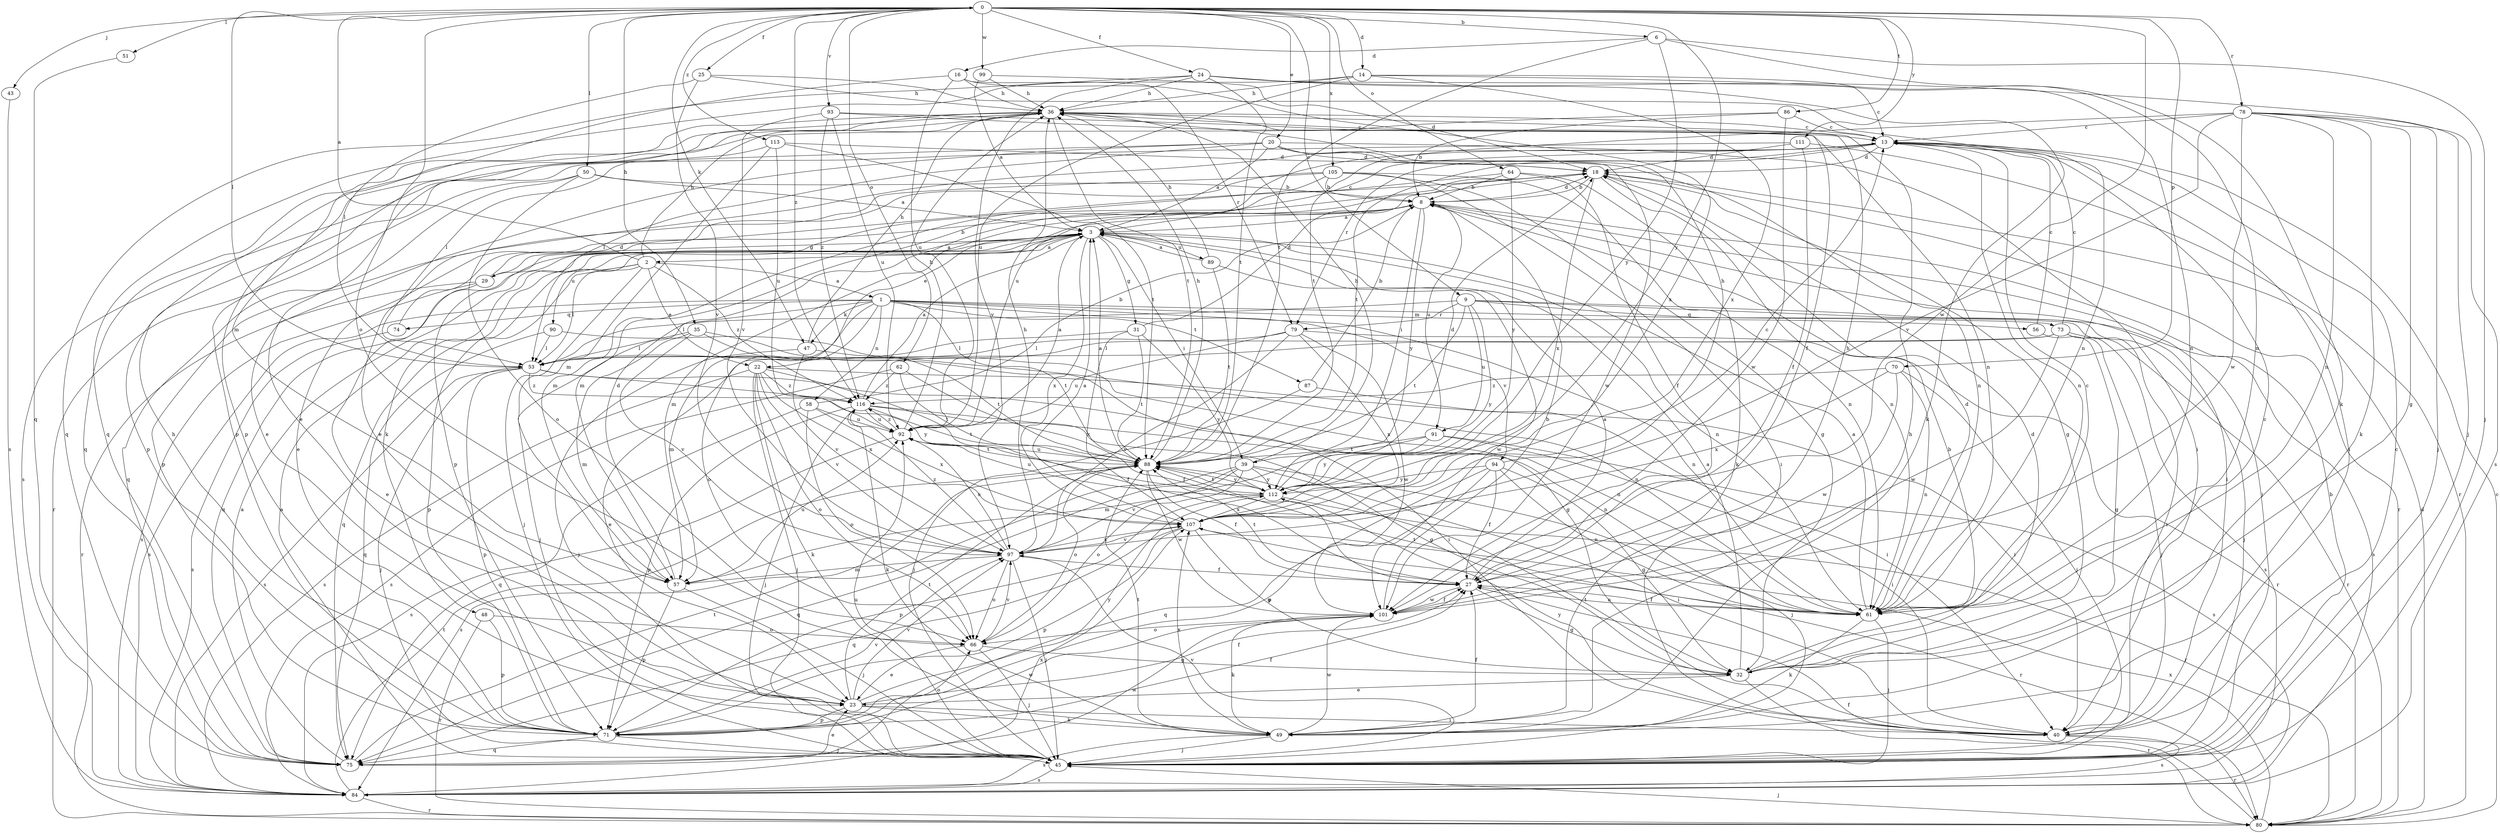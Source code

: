 strict digraph  {
0;
1;
2;
3;
6;
8;
9;
13;
14;
16;
18;
20;
22;
23;
24;
25;
27;
29;
31;
32;
35;
36;
39;
40;
43;
45;
47;
48;
49;
50;
51;
53;
56;
57;
58;
61;
62;
64;
66;
70;
71;
73;
74;
75;
78;
79;
80;
84;
86;
87;
88;
89;
90;
91;
92;
93;
94;
97;
99;
101;
105;
107;
111;
112;
113;
116;
0 -> 6  [label=b];
0 -> 9  [label=c];
0 -> 14  [label=d];
0 -> 20  [label=e];
0 -> 24  [label=f];
0 -> 25  [label=f];
0 -> 35  [label=h];
0 -> 43  [label=j];
0 -> 47  [label=k];
0 -> 50  [label=l];
0 -> 51  [label=l];
0 -> 53  [label=l];
0 -> 62  [label=o];
0 -> 64  [label=o];
0 -> 66  [label=o];
0 -> 70  [label=p];
0 -> 78  [label=r];
0 -> 86  [label=t];
0 -> 93  [label=v];
0 -> 99  [label=w];
0 -> 101  [label=w];
0 -> 105  [label=x];
0 -> 111  [label=y];
0 -> 112  [label=y];
0 -> 113  [label=z];
0 -> 116  [label=z];
1 -> 45  [label=j];
1 -> 47  [label=k];
1 -> 56  [label=m];
1 -> 57  [label=m];
1 -> 58  [label=n];
1 -> 61  [label=n];
1 -> 66  [label=o];
1 -> 73  [label=q];
1 -> 74  [label=q];
1 -> 84  [label=s];
1 -> 87  [label=t];
1 -> 88  [label=t];
1 -> 94  [label=v];
2 -> 0  [label=a];
2 -> 1  [label=a];
2 -> 22  [label=e];
2 -> 36  [label=h];
2 -> 45  [label=j];
2 -> 53  [label=l];
2 -> 71  [label=p];
2 -> 75  [label=q];
2 -> 116  [label=z];
3 -> 2  [label=a];
3 -> 13  [label=c];
3 -> 29  [label=g];
3 -> 31  [label=g];
3 -> 39  [label=i];
3 -> 48  [label=k];
3 -> 61  [label=n];
3 -> 75  [label=q];
3 -> 89  [label=u];
3 -> 90  [label=u];
3 -> 107  [label=x];
6 -> 16  [label=d];
6 -> 45  [label=j];
6 -> 49  [label=k];
6 -> 88  [label=t];
6 -> 112  [label=y];
8 -> 3  [label=a];
8 -> 18  [label=d];
8 -> 22  [label=e];
8 -> 39  [label=i];
8 -> 40  [label=i];
8 -> 45  [label=j];
8 -> 57  [label=m];
8 -> 91  [label=u];
8 -> 112  [label=y];
9 -> 40  [label=i];
9 -> 45  [label=j];
9 -> 53  [label=l];
9 -> 79  [label=r];
9 -> 84  [label=s];
9 -> 88  [label=t];
9 -> 91  [label=u];
9 -> 112  [label=y];
13 -> 18  [label=d];
13 -> 23  [label=e];
13 -> 40  [label=i];
13 -> 61  [label=n];
13 -> 79  [label=r];
13 -> 88  [label=t];
13 -> 92  [label=u];
14 -> 13  [label=c];
14 -> 36  [label=h];
14 -> 61  [label=n];
14 -> 75  [label=q];
14 -> 92  [label=u];
14 -> 107  [label=x];
16 -> 36  [label=h];
16 -> 57  [label=m];
16 -> 79  [label=r];
16 -> 92  [label=u];
16 -> 107  [label=x];
18 -> 8  [label=b];
18 -> 32  [label=g];
18 -> 57  [label=m];
18 -> 61  [label=n];
18 -> 80  [label=r];
18 -> 107  [label=x];
20 -> 3  [label=a];
20 -> 18  [label=d];
20 -> 23  [label=e];
20 -> 40  [label=i];
20 -> 53  [label=l];
20 -> 61  [label=n];
20 -> 84  [label=s];
20 -> 101  [label=w];
22 -> 27  [label=f];
22 -> 40  [label=i];
22 -> 45  [label=j];
22 -> 49  [label=k];
22 -> 66  [label=o];
22 -> 84  [label=s];
22 -> 97  [label=v];
22 -> 107  [label=x];
22 -> 116  [label=z];
23 -> 27  [label=f];
23 -> 40  [label=i];
23 -> 49  [label=k];
23 -> 71  [label=p];
23 -> 88  [label=t];
23 -> 97  [label=v];
23 -> 112  [label=y];
24 -> 36  [label=h];
24 -> 45  [label=j];
24 -> 49  [label=k];
24 -> 61  [label=n];
24 -> 75  [label=q];
24 -> 88  [label=t];
24 -> 97  [label=v];
25 -> 36  [label=h];
25 -> 53  [label=l];
25 -> 61  [label=n];
25 -> 97  [label=v];
27 -> 3  [label=a];
27 -> 32  [label=g];
27 -> 36  [label=h];
27 -> 61  [label=n];
27 -> 88  [label=t];
27 -> 101  [label=w];
29 -> 3  [label=a];
29 -> 8  [label=b];
29 -> 23  [label=e];
29 -> 80  [label=r];
29 -> 84  [label=s];
31 -> 18  [label=d];
31 -> 53  [label=l];
31 -> 88  [label=t];
31 -> 107  [label=x];
31 -> 112  [label=y];
32 -> 3  [label=a];
32 -> 8  [label=b];
32 -> 13  [label=c];
32 -> 18  [label=d];
32 -> 23  [label=e];
32 -> 80  [label=r];
35 -> 32  [label=g];
35 -> 40  [label=i];
35 -> 53  [label=l];
35 -> 57  [label=m];
35 -> 97  [label=v];
36 -> 13  [label=c];
36 -> 23  [label=e];
36 -> 27  [label=f];
36 -> 71  [label=p];
36 -> 75  [label=q];
36 -> 88  [label=t];
39 -> 36  [label=h];
39 -> 40  [label=i];
39 -> 45  [label=j];
39 -> 66  [label=o];
39 -> 75  [label=q];
39 -> 84  [label=s];
39 -> 97  [label=v];
39 -> 112  [label=y];
40 -> 13  [label=c];
40 -> 80  [label=r];
40 -> 84  [label=s];
40 -> 88  [label=t];
40 -> 112  [label=y];
43 -> 84  [label=s];
45 -> 3  [label=a];
45 -> 8  [label=b];
45 -> 84  [label=s];
45 -> 92  [label=u];
45 -> 97  [label=v];
47 -> 36  [label=h];
47 -> 45  [label=j];
47 -> 88  [label=t];
47 -> 97  [label=v];
48 -> 66  [label=o];
48 -> 71  [label=p];
48 -> 80  [label=r];
49 -> 27  [label=f];
49 -> 36  [label=h];
49 -> 45  [label=j];
49 -> 84  [label=s];
49 -> 88  [label=t];
49 -> 101  [label=w];
49 -> 107  [label=x];
50 -> 3  [label=a];
50 -> 8  [label=b];
50 -> 66  [label=o];
50 -> 75  [label=q];
50 -> 80  [label=r];
51 -> 75  [label=q];
53 -> 45  [label=j];
53 -> 61  [label=n];
53 -> 71  [label=p];
53 -> 84  [label=s];
53 -> 112  [label=y];
53 -> 116  [label=z];
56 -> 13  [label=c];
56 -> 32  [label=g];
57 -> 18  [label=d];
57 -> 45  [label=j];
57 -> 71  [label=p];
57 -> 92  [label=u];
58 -> 8  [label=b];
58 -> 66  [label=o];
58 -> 75  [label=q];
58 -> 92  [label=u];
58 -> 107  [label=x];
61 -> 3  [label=a];
61 -> 13  [label=c];
61 -> 18  [label=d];
61 -> 27  [label=f];
61 -> 45  [label=j];
61 -> 49  [label=k];
61 -> 88  [label=t];
62 -> 27  [label=f];
62 -> 84  [label=s];
62 -> 88  [label=t];
62 -> 116  [label=z];
64 -> 8  [label=b];
64 -> 27  [label=f];
64 -> 49  [label=k];
64 -> 71  [label=p];
64 -> 112  [label=y];
66 -> 23  [label=e];
66 -> 32  [label=g];
66 -> 45  [label=j];
66 -> 97  [label=v];
70 -> 45  [label=j];
70 -> 61  [label=n];
70 -> 101  [label=w];
70 -> 107  [label=x];
70 -> 116  [label=z];
71 -> 27  [label=f];
71 -> 36  [label=h];
71 -> 45  [label=j];
71 -> 66  [label=o];
71 -> 75  [label=q];
71 -> 97  [label=v];
71 -> 101  [label=w];
73 -> 13  [label=c];
73 -> 23  [label=e];
73 -> 45  [label=j];
73 -> 53  [label=l];
73 -> 80  [label=r];
73 -> 84  [label=s];
73 -> 101  [label=w];
74 -> 18  [label=d];
74 -> 84  [label=s];
75 -> 3  [label=a];
75 -> 23  [label=e];
75 -> 88  [label=t];
75 -> 101  [label=w];
78 -> 13  [label=c];
78 -> 32  [label=g];
78 -> 45  [label=j];
78 -> 49  [label=k];
78 -> 61  [label=n];
78 -> 84  [label=s];
78 -> 88  [label=t];
78 -> 97  [label=v];
78 -> 101  [label=w];
79 -> 53  [label=l];
79 -> 80  [label=r];
79 -> 92  [label=u];
79 -> 97  [label=v];
79 -> 101  [label=w];
79 -> 107  [label=x];
80 -> 13  [label=c];
80 -> 18  [label=d];
80 -> 27  [label=f];
80 -> 45  [label=j];
80 -> 107  [label=x];
84 -> 80  [label=r];
84 -> 88  [label=t];
84 -> 107  [label=x];
86 -> 8  [label=b];
86 -> 13  [label=c];
86 -> 71  [label=p];
86 -> 101  [label=w];
87 -> 8  [label=b];
87 -> 40  [label=i];
87 -> 45  [label=j];
88 -> 3  [label=a];
88 -> 27  [label=f];
88 -> 36  [label=h];
88 -> 66  [label=o];
88 -> 92  [label=u];
88 -> 101  [label=w];
88 -> 112  [label=y];
89 -> 3  [label=a];
89 -> 36  [label=h];
89 -> 88  [label=t];
89 -> 101  [label=w];
90 -> 53  [label=l];
90 -> 61  [label=n];
90 -> 75  [label=q];
91 -> 40  [label=i];
91 -> 57  [label=m];
91 -> 84  [label=s];
91 -> 88  [label=t];
91 -> 112  [label=y];
92 -> 3  [label=a];
92 -> 36  [label=h];
92 -> 84  [label=s];
92 -> 88  [label=t];
92 -> 116  [label=z];
93 -> 13  [label=c];
93 -> 61  [label=n];
93 -> 92  [label=u];
93 -> 97  [label=v];
93 -> 116  [label=z];
94 -> 27  [label=f];
94 -> 32  [label=g];
94 -> 36  [label=h];
94 -> 61  [label=n];
94 -> 71  [label=p];
94 -> 75  [label=q];
94 -> 112  [label=y];
97 -> 27  [label=f];
97 -> 36  [label=h];
97 -> 45  [label=j];
97 -> 57  [label=m];
97 -> 66  [label=o];
97 -> 92  [label=u];
97 -> 107  [label=x];
97 -> 116  [label=z];
99 -> 3  [label=a];
99 -> 18  [label=d];
99 -> 36  [label=h];
101 -> 8  [label=b];
101 -> 27  [label=f];
101 -> 49  [label=k];
101 -> 66  [label=o];
105 -> 8  [label=b];
105 -> 23  [label=e];
105 -> 32  [label=g];
105 -> 40  [label=i];
105 -> 57  [label=m];
105 -> 61  [label=n];
105 -> 71  [label=p];
107 -> 3  [label=a];
107 -> 13  [label=c];
107 -> 32  [label=g];
107 -> 71  [label=p];
107 -> 75  [label=q];
107 -> 80  [label=r];
107 -> 97  [label=v];
111 -> 18  [label=d];
111 -> 27  [label=f];
111 -> 71  [label=p];
111 -> 80  [label=r];
112 -> 18  [label=d];
112 -> 71  [label=p];
112 -> 80  [label=r];
112 -> 88  [label=t];
112 -> 92  [label=u];
112 -> 107  [label=x];
113 -> 18  [label=d];
113 -> 53  [label=l];
113 -> 57  [label=m];
113 -> 88  [label=t];
113 -> 92  [label=u];
116 -> 3  [label=a];
116 -> 32  [label=g];
116 -> 45  [label=j];
116 -> 49  [label=k];
116 -> 61  [label=n];
116 -> 71  [label=p];
116 -> 88  [label=t];
116 -> 92  [label=u];
}
